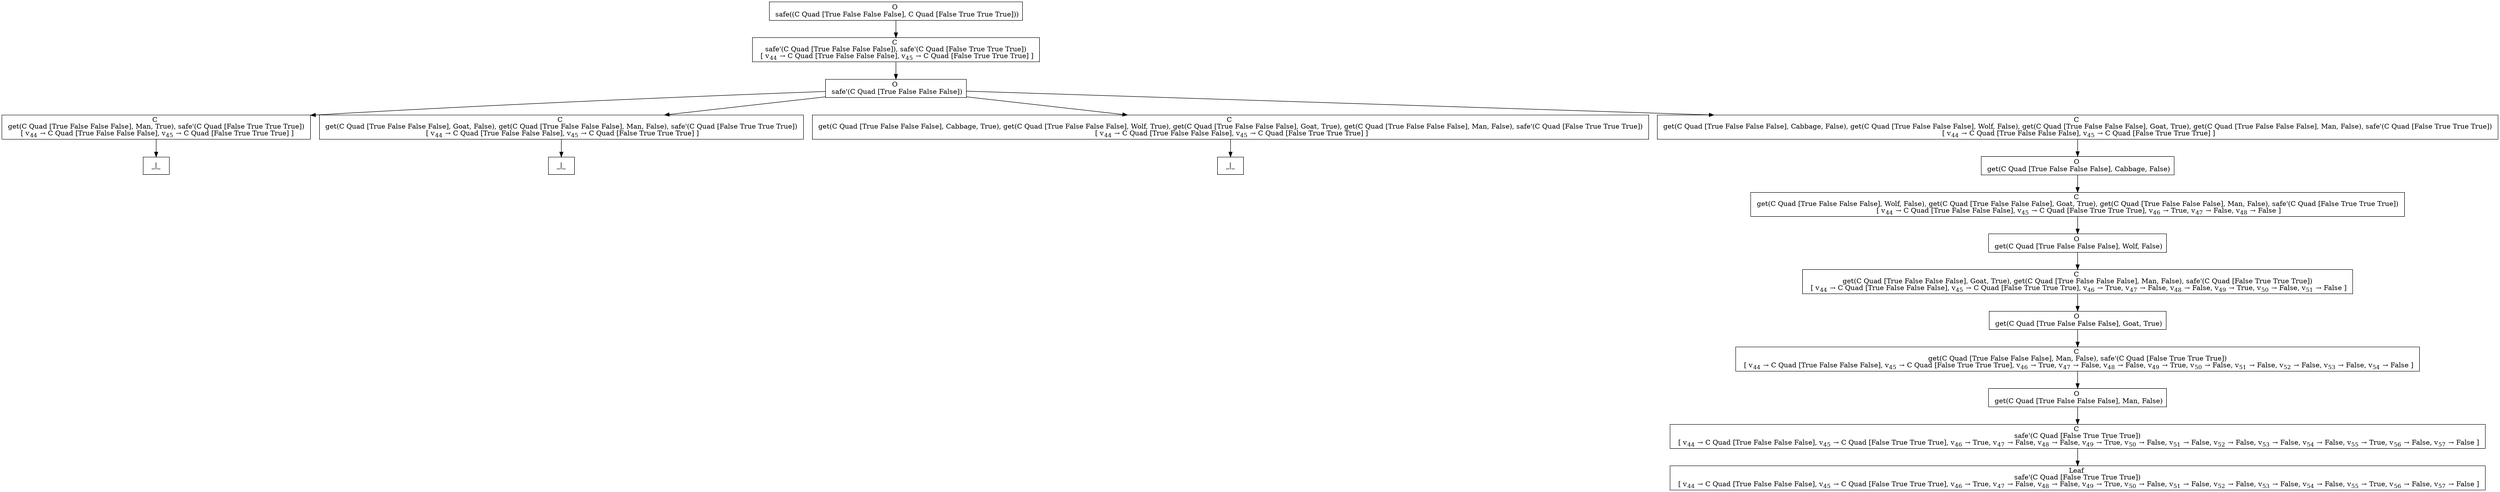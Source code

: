 digraph {
    graph [rankdir=TB
          ,bgcolor=transparent];
    node [shape=box
         ,fillcolor=white
         ,style=filled];
    0 [label=<O <BR/> safe((C Quad [True False False False], C Quad [False True True True]))>];
    1 [label=<C <BR/> safe'(C Quad [True False False False]), safe'(C Quad [False True True True]) <BR/>  [ v<SUB>44</SUB> &rarr; C Quad [True False False False], v<SUB>45</SUB> &rarr; C Quad [False True True True] ] >];
    2 [label=<O <BR/> safe'(C Quad [True False False False])>];
    3 [label=<C <BR/> get(C Quad [True False False False], Man, True), safe'(C Quad [False True True True]) <BR/>  [ v<SUB>44</SUB> &rarr; C Quad [True False False False], v<SUB>45</SUB> &rarr; C Quad [False True True True] ] >];
    4 [label=<C <BR/> get(C Quad [True False False False], Goat, False), get(C Quad [True False False False], Man, False), safe'(C Quad [False True True True]) <BR/>  [ v<SUB>44</SUB> &rarr; C Quad [True False False False], v<SUB>45</SUB> &rarr; C Quad [False True True True] ] >];
    5 [label=<C <BR/> get(C Quad [True False False False], Cabbage, True), get(C Quad [True False False False], Wolf, True), get(C Quad [True False False False], Goat, True), get(C Quad [True False False False], Man, False), safe'(C Quad [False True True True]) <BR/>  [ v<SUB>44</SUB> &rarr; C Quad [True False False False], v<SUB>45</SUB> &rarr; C Quad [False True True True] ] >];
    6 [label=<C <BR/> get(C Quad [True False False False], Cabbage, False), get(C Quad [True False False False], Wolf, False), get(C Quad [True False False False], Goat, True), get(C Quad [True False False False], Man, False), safe'(C Quad [False True True True]) <BR/>  [ v<SUB>44</SUB> &rarr; C Quad [True False False False], v<SUB>45</SUB> &rarr; C Quad [False True True True] ] >];
    7 [label=<_|_>];
    8 [label=<_|_>];
    9 [label=<_|_>];
    10 [label=<O <BR/> get(C Quad [True False False False], Cabbage, False)>];
    11 [label=<C <BR/> get(C Quad [True False False False], Wolf, False), get(C Quad [True False False False], Goat, True), get(C Quad [True False False False], Man, False), safe'(C Quad [False True True True]) <BR/>  [ v<SUB>44</SUB> &rarr; C Quad [True False False False], v<SUB>45</SUB> &rarr; C Quad [False True True True], v<SUB>46</SUB> &rarr; True, v<SUB>47</SUB> &rarr; False, v<SUB>48</SUB> &rarr; False ] >];
    12 [label=<O <BR/> get(C Quad [True False False False], Wolf, False)>];
    13 [label=<C <BR/> get(C Quad [True False False False], Goat, True), get(C Quad [True False False False], Man, False), safe'(C Quad [False True True True]) <BR/>  [ v<SUB>44</SUB> &rarr; C Quad [True False False False], v<SUB>45</SUB> &rarr; C Quad [False True True True], v<SUB>46</SUB> &rarr; True, v<SUB>47</SUB> &rarr; False, v<SUB>48</SUB> &rarr; False, v<SUB>49</SUB> &rarr; True, v<SUB>50</SUB> &rarr; False, v<SUB>51</SUB> &rarr; False ] >];
    14 [label=<O <BR/> get(C Quad [True False False False], Goat, True)>];
    15 [label=<C <BR/> get(C Quad [True False False False], Man, False), safe'(C Quad [False True True True]) <BR/>  [ v<SUB>44</SUB> &rarr; C Quad [True False False False], v<SUB>45</SUB> &rarr; C Quad [False True True True], v<SUB>46</SUB> &rarr; True, v<SUB>47</SUB> &rarr; False, v<SUB>48</SUB> &rarr; False, v<SUB>49</SUB> &rarr; True, v<SUB>50</SUB> &rarr; False, v<SUB>51</SUB> &rarr; False, v<SUB>52</SUB> &rarr; False, v<SUB>53</SUB> &rarr; False, v<SUB>54</SUB> &rarr; False ] >];
    16 [label=<O <BR/> get(C Quad [True False False False], Man, False)>];
    17 [label=<C <BR/> safe'(C Quad [False True True True]) <BR/>  [ v<SUB>44</SUB> &rarr; C Quad [True False False False], v<SUB>45</SUB> &rarr; C Quad [False True True True], v<SUB>46</SUB> &rarr; True, v<SUB>47</SUB> &rarr; False, v<SUB>48</SUB> &rarr; False, v<SUB>49</SUB> &rarr; True, v<SUB>50</SUB> &rarr; False, v<SUB>51</SUB> &rarr; False, v<SUB>52</SUB> &rarr; False, v<SUB>53</SUB> &rarr; False, v<SUB>54</SUB> &rarr; False, v<SUB>55</SUB> &rarr; True, v<SUB>56</SUB> &rarr; False, v<SUB>57</SUB> &rarr; False ] >];
    18 [label=<Leaf <BR/> safe'(C Quad [False True True True]) <BR/>  [ v<SUB>44</SUB> &rarr; C Quad [True False False False], v<SUB>45</SUB> &rarr; C Quad [False True True True], v<SUB>46</SUB> &rarr; True, v<SUB>47</SUB> &rarr; False, v<SUB>48</SUB> &rarr; False, v<SUB>49</SUB> &rarr; True, v<SUB>50</SUB> &rarr; False, v<SUB>51</SUB> &rarr; False, v<SUB>52</SUB> &rarr; False, v<SUB>53</SUB> &rarr; False, v<SUB>54</SUB> &rarr; False, v<SUB>55</SUB> &rarr; True, v<SUB>56</SUB> &rarr; False, v<SUB>57</SUB> &rarr; False ] >];
    0 -> 1 [label=""];
    1 -> 2 [label=""];
    2 -> 3 [label=""];
    2 -> 4 [label=""];
    2 -> 5 [label=""];
    2 -> 6 [label=""];
    3 -> 7 [label=""];
    4 -> 8 [label=""];
    5 -> 9 [label=""];
    6 -> 10 [label=""];
    10 -> 11 [label=""];
    11 -> 12 [label=""];
    12 -> 13 [label=""];
    13 -> 14 [label=""];
    14 -> 15 [label=""];
    15 -> 16 [label=""];
    16 -> 17 [label=""];
    17 -> 18 [label=""];
}